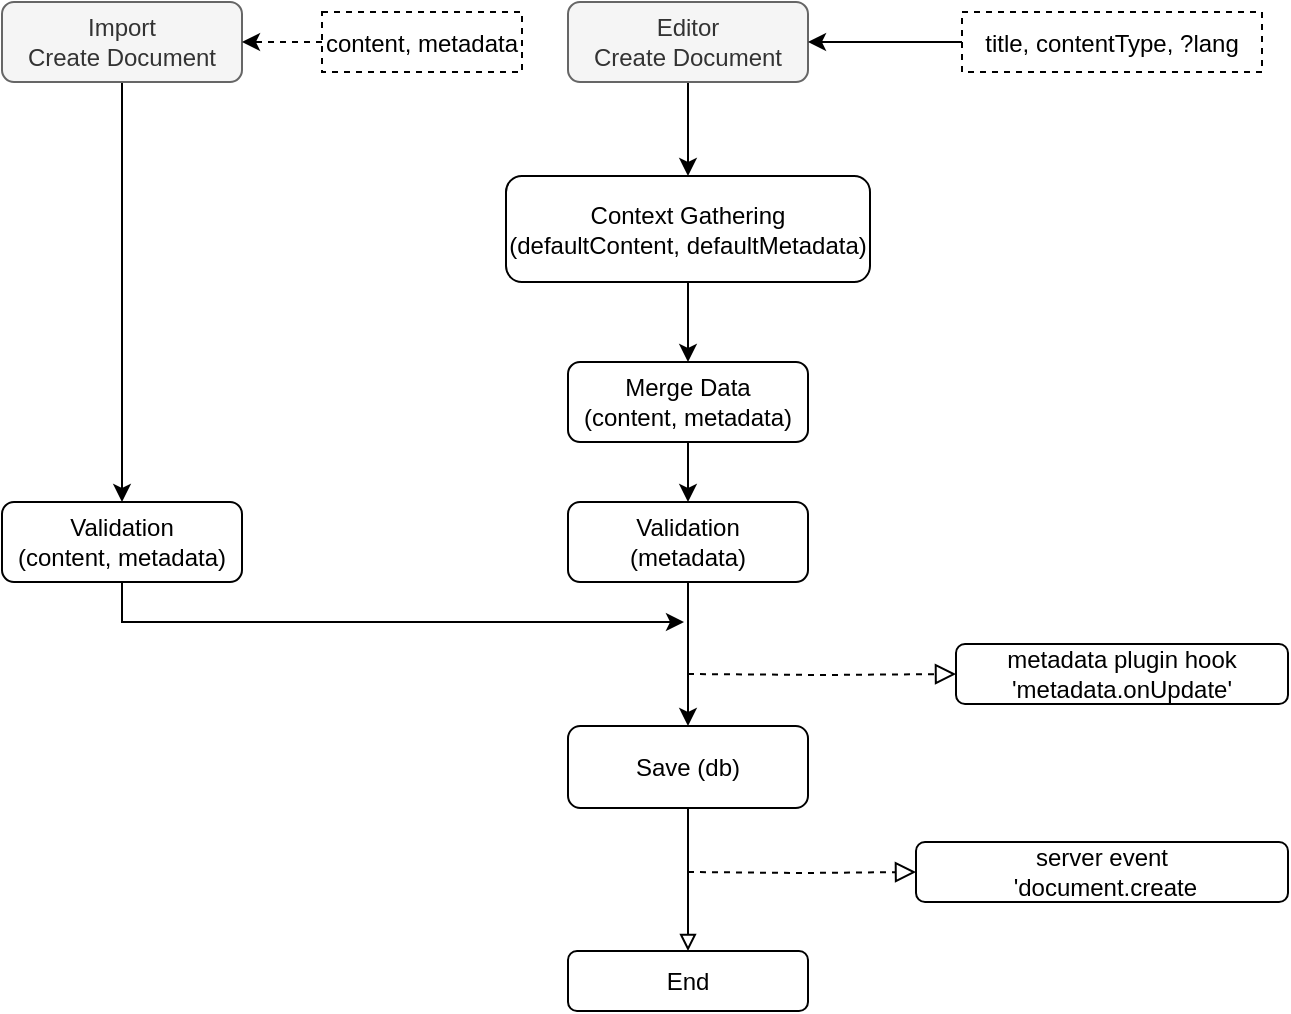 <mxfile version="17.4.0" type="device"><diagram id="C5RBs43oDa-KdzZeNtuy" name="Page-1"><mxGraphModel dx="1426" dy="889" grid="1" gridSize="10" guides="1" tooltips="1" connect="1" arrows="1" fold="1" page="1" pageScale="1" pageWidth="827" pageHeight="1169" math="0" shadow="0"><root><mxCell id="WIyWlLk6GJQsqaUBKTNV-0"/><mxCell id="WIyWlLk6GJQsqaUBKTNV-1" parent="WIyWlLk6GJQsqaUBKTNV-0"/><mxCell id="sS7BQ3yV9Ok-GimJ_SVR-1" value="" style="edgeStyle=orthogonalEdgeStyle;rounded=0;orthogonalLoop=1;jettySize=auto;html=1;" edge="1" parent="WIyWlLk6GJQsqaUBKTNV-1" source="WIyWlLk6GJQsqaUBKTNV-3" target="PIJ5alMTUKmc46VuEc_F-4"><mxGeometry relative="1" as="geometry"/></mxCell><mxCell id="WIyWlLk6GJQsqaUBKTNV-3" value="Editor&lt;br&gt;Create Document" style="rounded=1;whiteSpace=wrap;html=1;fontSize=12;glass=0;strokeWidth=1;shadow=0;fillColor=#f5f5f5;fontColor=#333333;strokeColor=#666666;" parent="WIyWlLk6GJQsqaUBKTNV-1" vertex="1"><mxGeometry x="362" y="80" width="120" height="40" as="geometry"/></mxCell><mxCell id="PIJ5alMTUKmc46VuEc_F-0" value="" style="edgeStyle=orthogonalEdgeStyle;rounded=0;html=1;jettySize=auto;orthogonalLoop=1;fontSize=11;endArrow=block;endFill=0;endSize=8;strokeWidth=1;shadow=0;labelBackgroundColor=none;dashed=1;" parent="WIyWlLk6GJQsqaUBKTNV-1" target="PIJ5alMTUKmc46VuEc_F-1" edge="1"><mxGeometry y="10" relative="1" as="geometry"><mxPoint as="offset"/><mxPoint x="422" y="416" as="sourcePoint"/></mxGeometry></mxCell><mxCell id="PIJ5alMTUKmc46VuEc_F-1" value="metadata plugin hook 'metadata.onUpdate'" style="rounded=1;whiteSpace=wrap;html=1;fontSize=12;glass=0;strokeWidth=1;shadow=0;" parent="WIyWlLk6GJQsqaUBKTNV-1" vertex="1"><mxGeometry x="556" y="401" width="166" height="30" as="geometry"/></mxCell><mxCell id="oqrzkQcYwy7KhWAY6Eom-3" value="" style="edgeStyle=orthogonalEdgeStyle;rounded=0;orthogonalLoop=1;jettySize=auto;html=1;entryX=0.5;entryY=0;entryDx=0;entryDy=0;" parent="WIyWlLk6GJQsqaUBKTNV-1" source="PIJ5alMTUKmc46VuEc_F-4" target="PIJ5alMTUKmc46VuEc_F-5" edge="1"><mxGeometry relative="1" as="geometry"><mxPoint x="422" y="280" as="targetPoint"/></mxGeometry></mxCell><mxCell id="PIJ5alMTUKmc46VuEc_F-4" value="Context Gathering&lt;br&gt;(defaultContent, defaultMetadata)" style="rounded=1;whiteSpace=wrap;html=1;fontSize=12;glass=0;strokeWidth=1;shadow=0;" parent="WIyWlLk6GJQsqaUBKTNV-1" vertex="1"><mxGeometry x="331" y="167" width="182" height="53" as="geometry"/></mxCell><mxCell id="sS7BQ3yV9Ok-GimJ_SVR-20" value="" style="edgeStyle=orthogonalEdgeStyle;rounded=0;orthogonalLoop=1;jettySize=auto;html=1;fontSize=12;strokeColor=default;" edge="1" parent="WIyWlLk6GJQsqaUBKTNV-1" source="PIJ5alMTUKmc46VuEc_F-5" target="sS7BQ3yV9Ok-GimJ_SVR-19"><mxGeometry relative="1" as="geometry"/></mxCell><mxCell id="PIJ5alMTUKmc46VuEc_F-5" value="Merge Data&lt;br&gt;(content, metadata)" style="rounded=1;whiteSpace=wrap;html=1;fontSize=12;glass=0;strokeWidth=1;shadow=0;" parent="WIyWlLk6GJQsqaUBKTNV-1" vertex="1"><mxGeometry x="362" y="260" width="120" height="40" as="geometry"/></mxCell><mxCell id="PIJ5alMTUKmc46VuEc_F-33" value="" style="edgeStyle=orthogonalEdgeStyle;rounded=0;orthogonalLoop=1;jettySize=auto;html=1;endArrow=block;endFill=0;strokeColor=#000000;entryX=0.5;entryY=0;entryDx=0;entryDy=0;" parent="WIyWlLk6GJQsqaUBKTNV-1" source="PIJ5alMTUKmc46VuEc_F-11" edge="1" target="XWeJt5pMZhcQu1z0QvsZ-0"><mxGeometry relative="1" as="geometry"><mxPoint x="422" y="760" as="targetPoint"/></mxGeometry></mxCell><mxCell id="PIJ5alMTUKmc46VuEc_F-11" value="Save (db)" style="rounded=1;whiteSpace=wrap;html=1;shadow=0;strokeWidth=1;glass=0;" parent="WIyWlLk6GJQsqaUBKTNV-1" vertex="1"><mxGeometry x="362" y="442" width="120" height="41" as="geometry"/></mxCell><mxCell id="PIJ5alMTUKmc46VuEc_F-43" value="" style="edgeStyle=orthogonalEdgeStyle;rounded=0;html=1;jettySize=auto;orthogonalLoop=1;fontSize=11;endArrow=block;endFill=0;endSize=8;strokeWidth=1;shadow=0;labelBackgroundColor=none;dashed=1;" parent="WIyWlLk6GJQsqaUBKTNV-1" target="PIJ5alMTUKmc46VuEc_F-44" edge="1"><mxGeometry y="10" relative="1" as="geometry"><mxPoint as="offset"/><mxPoint x="422" y="515" as="sourcePoint"/></mxGeometry></mxCell><mxCell id="PIJ5alMTUKmc46VuEc_F-44" value="server event&lt;br&gt;&amp;nbsp;'document.create" style="rounded=1;whiteSpace=wrap;html=1;fontSize=12;glass=0;strokeWidth=1;shadow=0;" parent="WIyWlLk6GJQsqaUBKTNV-1" vertex="1"><mxGeometry x="536" y="500" width="186" height="30" as="geometry"/></mxCell><mxCell id="XWeJt5pMZhcQu1z0QvsZ-0" value="End" style="whiteSpace=wrap;html=1;rounded=1;shadow=0;strokeWidth=1;glass=0;" parent="WIyWlLk6GJQsqaUBKTNV-1" vertex="1"><mxGeometry x="362" y="554.5" width="120" height="30" as="geometry"/></mxCell><mxCell id="sS7BQ3yV9Ok-GimJ_SVR-22" value="" style="edgeStyle=orthogonalEdgeStyle;rounded=0;orthogonalLoop=1;jettySize=auto;html=1;fontSize=12;strokeColor=default;entryX=0.5;entryY=0;entryDx=0;entryDy=0;" edge="1" parent="WIyWlLk6GJQsqaUBKTNV-1" source="sS7BQ3yV9Ok-GimJ_SVR-0" target="sS7BQ3yV9Ok-GimJ_SVR-21"><mxGeometry relative="1" as="geometry"><mxPoint x="139" y="200" as="targetPoint"/></mxGeometry></mxCell><mxCell id="sS7BQ3yV9Ok-GimJ_SVR-0" value="Import&lt;br&gt;Create Document" style="rounded=1;whiteSpace=wrap;html=1;fontSize=12;glass=0;strokeWidth=1;shadow=0;fillColor=#f5f5f5;fontColor=#333333;strokeColor=#666666;" vertex="1" parent="WIyWlLk6GJQsqaUBKTNV-1"><mxGeometry x="79" y="80" width="120" height="40" as="geometry"/></mxCell><mxCell id="sS7BQ3yV9Ok-GimJ_SVR-28" value="" style="edgeStyle=orthogonalEdgeStyle;rounded=0;orthogonalLoop=1;jettySize=auto;html=1;fontSize=12;strokeColor=default;" edge="1" parent="WIyWlLk6GJQsqaUBKTNV-1" source="sS7BQ3yV9Ok-GimJ_SVR-13" target="WIyWlLk6GJQsqaUBKTNV-3"><mxGeometry relative="1" as="geometry"/></mxCell><mxCell id="sS7BQ3yV9Ok-GimJ_SVR-13" value="&lt;font style=&quot;font-size: 12px&quot;&gt;title, contentType, ?lang&lt;/font&gt;" style="rounded=0;whiteSpace=wrap;html=1;shadow=0;glass=0;sketch=0;fontSize=13;dashed=1;" vertex="1" parent="WIyWlLk6GJQsqaUBKTNV-1"><mxGeometry x="559" y="85" width="150" height="30" as="geometry"/></mxCell><mxCell id="sS7BQ3yV9Ok-GimJ_SVR-23" value="" style="edgeStyle=orthogonalEdgeStyle;rounded=0;orthogonalLoop=1;jettySize=auto;html=1;fontSize=12;strokeColor=default;entryX=0.5;entryY=0;entryDx=0;entryDy=0;" edge="1" parent="WIyWlLk6GJQsqaUBKTNV-1" source="sS7BQ3yV9Ok-GimJ_SVR-19" target="PIJ5alMTUKmc46VuEc_F-11"><mxGeometry relative="1" as="geometry"><mxPoint x="422" y="450" as="targetPoint"/></mxGeometry></mxCell><mxCell id="sS7BQ3yV9Ok-GimJ_SVR-19" value="Validation&lt;br&gt;(metadata)" style="whiteSpace=wrap;html=1;rounded=1;glass=0;strokeWidth=1;shadow=0;" vertex="1" parent="WIyWlLk6GJQsqaUBKTNV-1"><mxGeometry x="362" y="330" width="120" height="40" as="geometry"/></mxCell><mxCell id="sS7BQ3yV9Ok-GimJ_SVR-24" value="" style="edgeStyle=orthogonalEdgeStyle;rounded=0;orthogonalLoop=1;jettySize=auto;html=1;fontSize=12;strokeColor=default;" edge="1" parent="WIyWlLk6GJQsqaUBKTNV-1" source="sS7BQ3yV9Ok-GimJ_SVR-21"><mxGeometry relative="1" as="geometry"><mxPoint x="420" y="390" as="targetPoint"/><Array as="points"><mxPoint x="139" y="390"/></Array></mxGeometry></mxCell><mxCell id="sS7BQ3yV9Ok-GimJ_SVR-21" value="Validation&lt;br&gt;(content, metadata)" style="whiteSpace=wrap;html=1;rounded=1;glass=0;strokeWidth=1;shadow=0;" vertex="1" parent="WIyWlLk6GJQsqaUBKTNV-1"><mxGeometry x="79" y="330" width="120" height="40" as="geometry"/></mxCell><mxCell id="sS7BQ3yV9Ok-GimJ_SVR-26" value="" style="edgeStyle=orthogonalEdgeStyle;rounded=0;orthogonalLoop=1;jettySize=auto;html=1;strokeColor=default;dashed=1;exitX=0;exitY=0.5;exitDx=0;exitDy=0;" edge="1" parent="WIyWlLk6GJQsqaUBKTNV-1" source="sS7BQ3yV9Ok-GimJ_SVR-27"><mxGeometry relative="1" as="geometry"><mxPoint x="335" y="70" as="sourcePoint"/><mxPoint x="199" y="100" as="targetPoint"/></mxGeometry></mxCell><mxCell id="sS7BQ3yV9Ok-GimJ_SVR-27" value="&lt;font style=&quot;font-size: 12px&quot;&gt;content, metadata&lt;/font&gt;" style="rounded=0;whiteSpace=wrap;html=1;shadow=0;glass=0;sketch=0;fontSize=13;dashed=1;" vertex="1" parent="WIyWlLk6GJQsqaUBKTNV-1"><mxGeometry x="239" y="85" width="100" height="30" as="geometry"/></mxCell></root></mxGraphModel></diagram></mxfile>